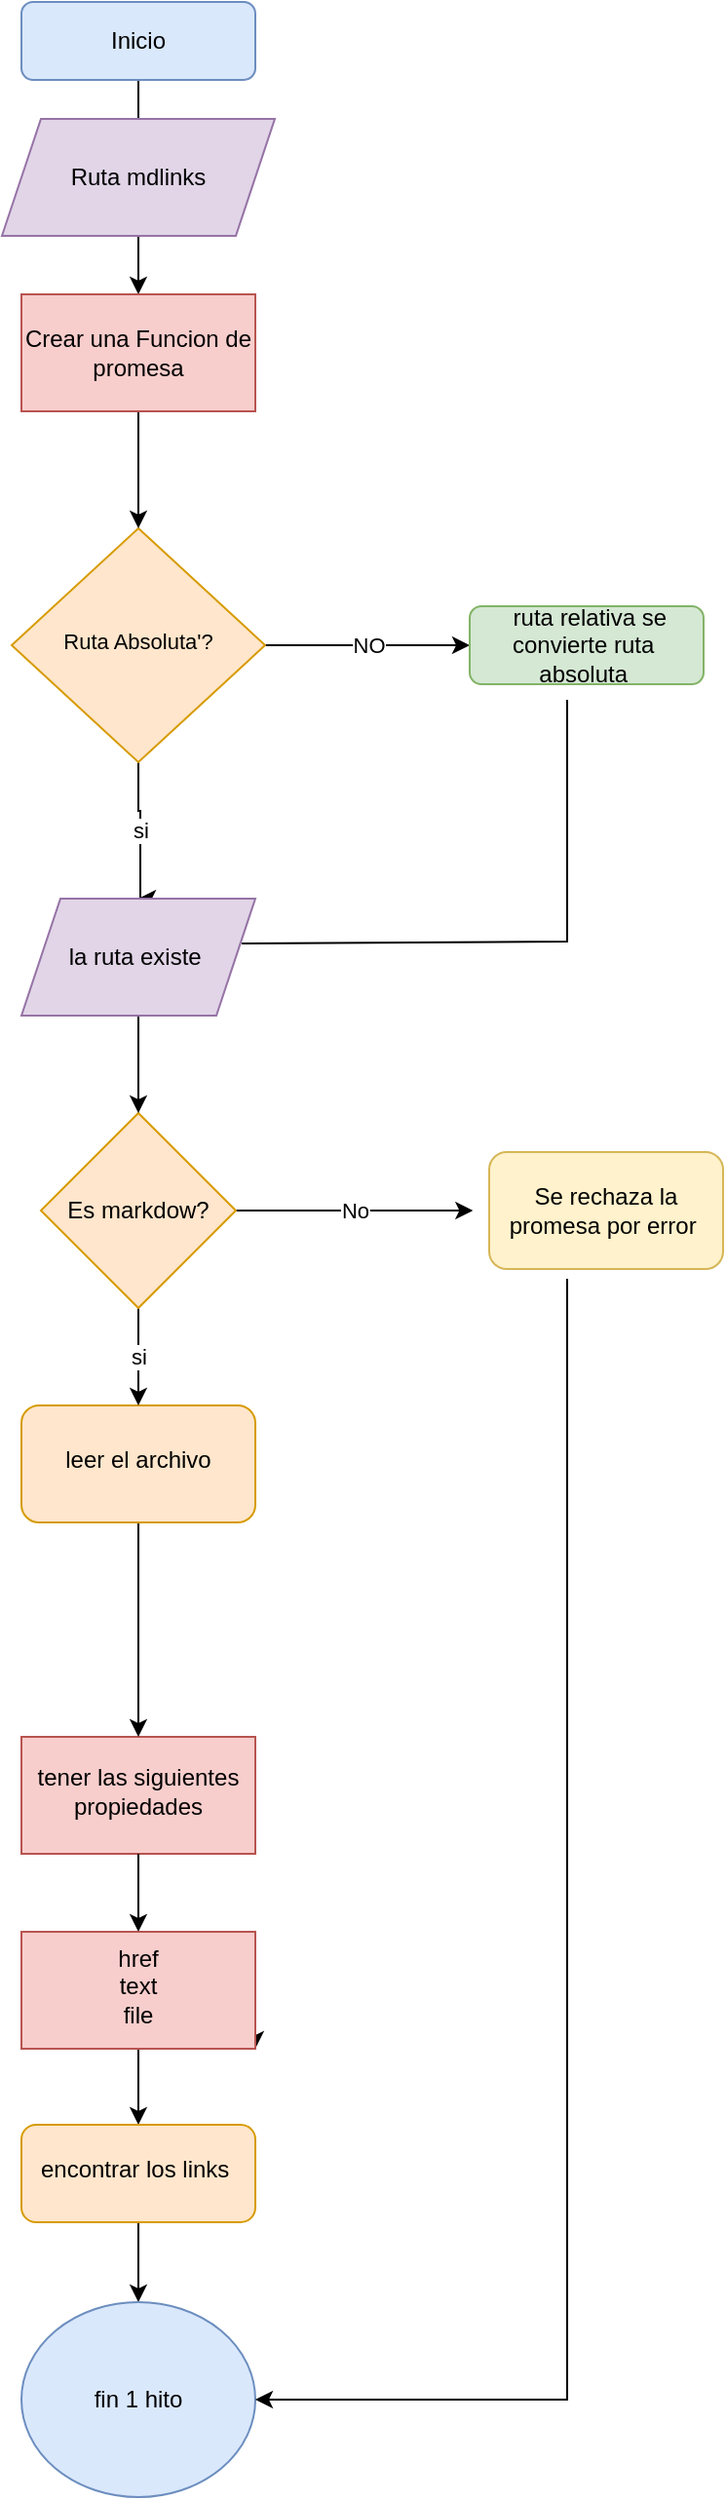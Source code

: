 <mxfile version="22.0.8" type="device">
  <diagram id="C5RBs43oDa-KdzZeNtuy" name="Page-1">
    <mxGraphModel dx="880" dy="446" grid="1" gridSize="10" guides="1" tooltips="1" connect="1" arrows="1" fold="1" page="1" pageScale="1" pageWidth="827" pageHeight="1169" math="0" shadow="0">
      <root>
        <mxCell id="WIyWlLk6GJQsqaUBKTNV-0" />
        <mxCell id="WIyWlLk6GJQsqaUBKTNV-1" parent="WIyWlLk6GJQsqaUBKTNV-0" />
        <mxCell id="0ffn0aNjClIeypS-bcmH-14" value="" style="edgeStyle=orthogonalEdgeStyle;rounded=0;orthogonalLoop=1;jettySize=auto;html=1;" parent="WIyWlLk6GJQsqaUBKTNV-1" source="WIyWlLk6GJQsqaUBKTNV-3" target="0ffn0aNjClIeypS-bcmH-4" edge="1">
          <mxGeometry relative="1" as="geometry" />
        </mxCell>
        <mxCell id="WIyWlLk6GJQsqaUBKTNV-3" value="Inicio" style="rounded=1;whiteSpace=wrap;html=1;fontSize=12;glass=0;strokeWidth=1;shadow=0;fillColor=#dae8fc;strokeColor=#6c8ebf;" parent="WIyWlLk6GJQsqaUBKTNV-1" vertex="1">
          <mxGeometry x="160" y="80" width="120" height="40" as="geometry" />
        </mxCell>
        <mxCell id="0ffn0aNjClIeypS-bcmH-17" value="si" style="edgeStyle=orthogonalEdgeStyle;rounded=0;orthogonalLoop=1;jettySize=auto;html=1;entryX=0.5;entryY=0;entryDx=0;entryDy=0;" parent="WIyWlLk6GJQsqaUBKTNV-1" source="WIyWlLk6GJQsqaUBKTNV-10" target="MrE6Sf0GlL_FUzsDoykS-2" edge="1">
          <mxGeometry relative="1" as="geometry">
            <mxPoint x="220" y="520" as="targetPoint" />
            <Array as="points">
              <mxPoint x="220" y="495" />
              <mxPoint x="221" y="495" />
            </Array>
          </mxGeometry>
        </mxCell>
        <mxCell id="j-rEFgVbiXV0bnPPQ6PA-2" value="NO" style="edgeStyle=orthogonalEdgeStyle;rounded=0;orthogonalLoop=1;jettySize=auto;html=1;" parent="WIyWlLk6GJQsqaUBKTNV-1" source="WIyWlLk6GJQsqaUBKTNV-10" target="WIyWlLk6GJQsqaUBKTNV-12" edge="1">
          <mxGeometry relative="1" as="geometry" />
        </mxCell>
        <mxCell id="WIyWlLk6GJQsqaUBKTNV-10" value="&lt;span style=&quot;font-size: 11px;&quot;&gt;Ruta Absoluta&#39;?&lt;/span&gt;" style="rhombus;whiteSpace=wrap;html=1;shadow=0;fontFamily=Helvetica;fontSize=12;align=center;strokeWidth=1;spacing=6;spacingTop=-4;fillColor=#ffe6cc;strokeColor=#d79b00;" parent="WIyWlLk6GJQsqaUBKTNV-1" vertex="1">
          <mxGeometry x="155" y="350" width="130" height="120" as="geometry" />
        </mxCell>
        <mxCell id="WIyWlLk6GJQsqaUBKTNV-12" value="&amp;nbsp;ruta relativa se convierte ruta&amp;nbsp; absoluta&amp;nbsp;" style="rounded=1;whiteSpace=wrap;html=1;fontSize=12;glass=0;strokeWidth=1;shadow=0;fillColor=#d5e8d4;strokeColor=#82b366;" parent="WIyWlLk6GJQsqaUBKTNV-1" vertex="1">
          <mxGeometry x="390" y="390" width="120" height="40" as="geometry" />
        </mxCell>
        <mxCell id="aOvCSIRovo0sVaWWcio2-1" value="" style="edgeStyle=orthogonalEdgeStyle;rounded=0;orthogonalLoop=1;jettySize=auto;html=1;" parent="WIyWlLk6GJQsqaUBKTNV-1" source="0ffn0aNjClIeypS-bcmH-4" target="WIyWlLk6GJQsqaUBKTNV-10" edge="1">
          <mxGeometry relative="1" as="geometry" />
        </mxCell>
        <mxCell id="0ffn0aNjClIeypS-bcmH-4" value="Crear una Funcion de promesa" style="rounded=0;whiteSpace=wrap;html=1;fillColor=#f8cecc;strokeColor=#b85450;" parent="WIyWlLk6GJQsqaUBKTNV-1" vertex="1">
          <mxGeometry x="160" y="230" width="120" height="60" as="geometry" />
        </mxCell>
        <mxCell id="0ffn0aNjClIeypS-bcmH-51" value="" style="edgeStyle=orthogonalEdgeStyle;rounded=0;orthogonalLoop=1;jettySize=auto;html=1;" parent="WIyWlLk6GJQsqaUBKTNV-1" target="0ffn0aNjClIeypS-bcmH-41" edge="1">
          <mxGeometry relative="1" as="geometry">
            <mxPoint x="220" y="850" as="sourcePoint" />
          </mxGeometry>
        </mxCell>
        <mxCell id="0ffn0aNjClIeypS-bcmH-54" value="" style="edgeStyle=orthogonalEdgeStyle;rounded=0;orthogonalLoop=1;jettySize=auto;html=1;" parent="WIyWlLk6GJQsqaUBKTNV-1" source="0ffn0aNjClIeypS-bcmH-36" target="0ffn0aNjClIeypS-bcmH-43" edge="1">
          <mxGeometry relative="1" as="geometry" />
        </mxCell>
        <mxCell id="0ffn0aNjClIeypS-bcmH-32" value="tener las siguientes propiedades" style="whiteSpace=wrap;html=1;shadow=0;strokeWidth=1;spacing=6;spacingTop=-4;fillColor=#f8cecc;strokeColor=#b85450;" parent="WIyWlLk6GJQsqaUBKTNV-1" vertex="1">
          <mxGeometry x="160" y="970" width="120" height="60" as="geometry" />
        </mxCell>
        <mxCell id="0ffn0aNjClIeypS-bcmH-35" value="Ruta&amp;nbsp;mdlinks" style="shape=parallelogram;perimeter=parallelogramPerimeter;whiteSpace=wrap;html=1;fixedSize=1;fillColor=#e1d5e7;strokeColor=#9673a6;" parent="WIyWlLk6GJQsqaUBKTNV-1" vertex="1">
          <mxGeometry x="150" y="140" width="140" height="60" as="geometry" />
        </mxCell>
        <mxCell id="0ffn0aNjClIeypS-bcmH-67" value="" style="edgeStyle=orthogonalEdgeStyle;rounded=0;orthogonalLoop=1;jettySize=auto;html=1;" parent="WIyWlLk6GJQsqaUBKTNV-1" source="0ffn0aNjClIeypS-bcmH-41" target="0ffn0aNjClIeypS-bcmH-32" edge="1">
          <mxGeometry relative="1" as="geometry" />
        </mxCell>
        <mxCell id="0ffn0aNjClIeypS-bcmH-41" value="leer el archivo" style="rounded=1;whiteSpace=wrap;html=1;shadow=0;strokeWidth=1;spacing=6;spacingTop=-4;fillColor=#ffe6cc;strokeColor=#d79b00;" parent="WIyWlLk6GJQsqaUBKTNV-1" vertex="1">
          <mxGeometry x="160" y="800" width="120" height="60" as="geometry" />
        </mxCell>
        <mxCell id="0ffn0aNjClIeypS-bcmH-71" value="" style="edgeStyle=orthogonalEdgeStyle;rounded=0;orthogonalLoop=1;jettySize=auto;html=1;" parent="WIyWlLk6GJQsqaUBKTNV-1" source="0ffn0aNjClIeypS-bcmH-43" target="0ffn0aNjClIeypS-bcmH-46" edge="1">
          <mxGeometry relative="1" as="geometry" />
        </mxCell>
        <mxCell id="0ffn0aNjClIeypS-bcmH-43" value="encontrar los links&amp;nbsp;" style="rounded=1;whiteSpace=wrap;html=1;shadow=0;strokeWidth=1;spacing=6;spacingTop=-4;fillColor=#ffe6cc;strokeColor=#d79b00;" parent="WIyWlLk6GJQsqaUBKTNV-1" vertex="1">
          <mxGeometry x="160" y="1169" width="120" height="50" as="geometry" />
        </mxCell>
        <mxCell id="0ffn0aNjClIeypS-bcmH-46" value="fin 1 hito" style="ellipse;whiteSpace=wrap;html=1;fillColor=#dae8fc;strokeColor=#6c8ebf;" parent="WIyWlLk6GJQsqaUBKTNV-1" vertex="1">
          <mxGeometry x="160" y="1260" width="120" height="100" as="geometry" />
        </mxCell>
        <mxCell id="0ffn0aNjClIeypS-bcmH-60" value="" style="edgeStyle=orthogonalEdgeStyle;rounded=0;orthogonalLoop=1;jettySize=auto;html=1;entryX=1;entryY=0.5;entryDx=0;entryDy=0;" parent="WIyWlLk6GJQsqaUBKTNV-1" target="0ffn0aNjClIeypS-bcmH-46" edge="1">
          <mxGeometry relative="1" as="geometry">
            <mxPoint x="310" y="1140" as="targetPoint" />
            <Array as="points">
              <mxPoint x="440" y="1310" />
            </Array>
            <mxPoint x="440" y="735" as="sourcePoint" />
          </mxGeometry>
        </mxCell>
        <mxCell id="0ffn0aNjClIeypS-bcmH-69" style="edgeStyle=orthogonalEdgeStyle;rounded=0;orthogonalLoop=1;jettySize=auto;html=1;exitX=1;exitY=0.5;exitDx=0;exitDy=0;entryX=1;entryY=1;entryDx=0;entryDy=0;" parent="WIyWlLk6GJQsqaUBKTNV-1" source="0ffn0aNjClIeypS-bcmH-36" target="0ffn0aNjClIeypS-bcmH-36" edge="1">
          <mxGeometry relative="1" as="geometry" />
        </mxCell>
        <mxCell id="0ffn0aNjClIeypS-bcmH-70" value="" style="edgeStyle=orthogonalEdgeStyle;rounded=0;orthogonalLoop=1;jettySize=auto;html=1;" parent="WIyWlLk6GJQsqaUBKTNV-1" source="0ffn0aNjClIeypS-bcmH-32" target="0ffn0aNjClIeypS-bcmH-36" edge="1">
          <mxGeometry relative="1" as="geometry">
            <mxPoint x="220" y="1050" as="sourcePoint" />
            <mxPoint x="215" y="1180" as="targetPoint" />
          </mxGeometry>
        </mxCell>
        <mxCell id="0ffn0aNjClIeypS-bcmH-36" value="href&lt;br&gt;text&lt;br&gt;file" style="whiteSpace=wrap;html=1;shadow=0;strokeWidth=1;spacing=6;spacingTop=-4;fillColor=#f8cecc;strokeColor=#b85450;" parent="WIyWlLk6GJQsqaUBKTNV-1" vertex="1">
          <mxGeometry x="160" y="1070" width="120" height="60" as="geometry" />
        </mxCell>
        <mxCell id="MrE6Sf0GlL_FUzsDoykS-7" value="si" style="edgeStyle=orthogonalEdgeStyle;rounded=0;orthogonalLoop=1;jettySize=auto;html=1;" edge="1" parent="WIyWlLk6GJQsqaUBKTNV-1" source="MrE6Sf0GlL_FUzsDoykS-1" target="0ffn0aNjClIeypS-bcmH-41">
          <mxGeometry relative="1" as="geometry" />
        </mxCell>
        <mxCell id="MrE6Sf0GlL_FUzsDoykS-8" value="" style="edgeStyle=orthogonalEdgeStyle;rounded=0;orthogonalLoop=1;jettySize=auto;html=1;" edge="1" parent="WIyWlLk6GJQsqaUBKTNV-1" source="MrE6Sf0GlL_FUzsDoykS-1">
          <mxGeometry relative="1" as="geometry">
            <mxPoint x="391.667" y="700" as="targetPoint" />
            <Array as="points">
              <mxPoint x="330" y="700" />
              <mxPoint x="330" y="700" />
            </Array>
          </mxGeometry>
        </mxCell>
        <mxCell id="MrE6Sf0GlL_FUzsDoykS-9" value="No" style="edgeLabel;html=1;align=center;verticalAlign=middle;resizable=0;points=[];" vertex="1" connectable="0" parent="MrE6Sf0GlL_FUzsDoykS-8">
          <mxGeometry x="0.003" relative="1" as="geometry">
            <mxPoint as="offset" />
          </mxGeometry>
        </mxCell>
        <mxCell id="MrE6Sf0GlL_FUzsDoykS-1" value="Es markdow?" style="rhombus;whiteSpace=wrap;html=1;fillColor=#ffe6cc;strokeColor=#d79b00;" vertex="1" parent="WIyWlLk6GJQsqaUBKTNV-1">
          <mxGeometry x="170" y="650" width="100" height="100" as="geometry" />
        </mxCell>
        <mxCell id="MrE6Sf0GlL_FUzsDoykS-6" value="" style="edgeStyle=orthogonalEdgeStyle;rounded=0;orthogonalLoop=1;jettySize=auto;html=1;" edge="1" parent="WIyWlLk6GJQsqaUBKTNV-1" source="MrE6Sf0GlL_FUzsDoykS-2" target="MrE6Sf0GlL_FUzsDoykS-1">
          <mxGeometry relative="1" as="geometry" />
        </mxCell>
        <mxCell id="MrE6Sf0GlL_FUzsDoykS-2" value="la ruta existe&amp;nbsp;" style="shape=parallelogram;perimeter=parallelogramPerimeter;whiteSpace=wrap;html=1;fixedSize=1;fillColor=#e1d5e7;strokeColor=#9673a6;" vertex="1" parent="WIyWlLk6GJQsqaUBKTNV-1">
          <mxGeometry x="160" y="540" width="120" height="60" as="geometry" />
        </mxCell>
        <mxCell id="MrE6Sf0GlL_FUzsDoykS-5" value="" style="endArrow=none;html=1;rounded=0;exitX=0.942;exitY=0.383;exitDx=0;exitDy=0;exitPerimeter=0;" edge="1" parent="WIyWlLk6GJQsqaUBKTNV-1" source="MrE6Sf0GlL_FUzsDoykS-2">
          <mxGeometry width="50" height="50" relative="1" as="geometry">
            <mxPoint x="280" y="562" as="sourcePoint" />
            <mxPoint x="440" y="438" as="targetPoint" />
            <Array as="points">
              <mxPoint x="440" y="562" />
            </Array>
          </mxGeometry>
        </mxCell>
        <mxCell id="MrE6Sf0GlL_FUzsDoykS-10" value="Se rechaza la promesa por error&amp;nbsp;" style="rounded=1;whiteSpace=wrap;html=1;fillColor=#fff2cc;strokeColor=#d6b656;" vertex="1" parent="WIyWlLk6GJQsqaUBKTNV-1">
          <mxGeometry x="400" y="670" width="120" height="60" as="geometry" />
        </mxCell>
      </root>
    </mxGraphModel>
  </diagram>
</mxfile>
